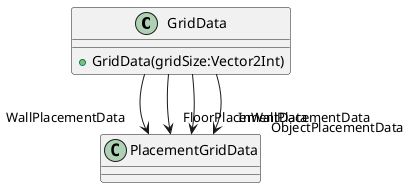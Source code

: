 @startuml
class GridData {
    + GridData(gridSize:Vector2Int)
}
GridData --> "WallPlacementData" PlacementGridData
GridData --> "FloorPlacementData" PlacementGridData
GridData --> "ObjectPlacementData" PlacementGridData
GridData --> "InWallPlacementData" PlacementGridData
@enduml
